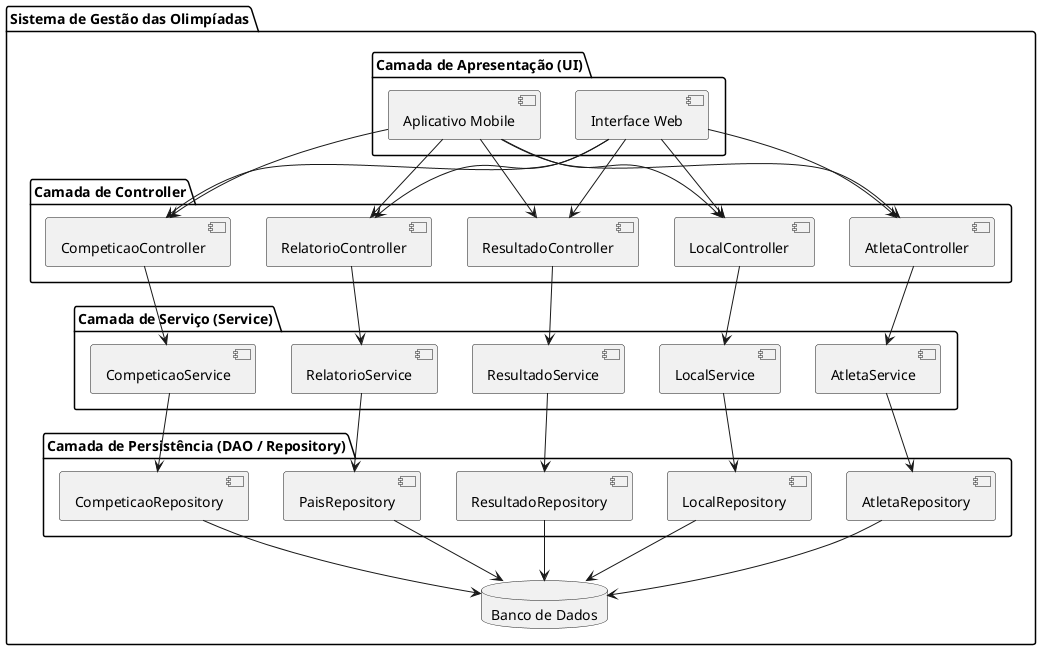 @startuml
package "Sistema de Gestão das Olimpíadas" {

    ' Camada de Apresentação (View / Interface de Usuário)
    package "Camada de Apresentação (UI)" {
        component "Interface Web" as WebUI
        component "Aplicativo Mobile" as MobileUI
    }

    ' Camada de Controller
    package "Camada de Controller" {
        component "CompeticaoController"
        component "AtletaController"
        component "LocalController"
        component "ResultadoController"
        component "RelatorioController"
    }

    ' Camada de Service (Lógica de Negócio)
    package "Camada de Serviço (Service)" {
        component "CompeticaoService"
        component "AtletaService"
        component "LocalService"
        component "ResultadoService"
        component "RelatorioService"
    }

    ' Camada de Acesso a Dados (DAO / Repository)
    package "Camada de Persistência (DAO / Repository)" {
        component "CompeticaoRepository"
        component "AtletaRepository"
        component "LocalRepository"
        component "ResultadoRepository"
        component "PaisRepository"
    }

    ' Banco de Dados
    database "Banco de Dados" as DB
}

' Conexões entre camadas
WebUI --> CompeticaoController
WebUI --> AtletaController
WebUI --> LocalController
WebUI --> ResultadoController
WebUI --> RelatorioController

MobileUI --> CompeticaoController
MobileUI --> AtletaController
MobileUI --> LocalController
MobileUI --> ResultadoController
MobileUI --> RelatorioController

CompeticaoController --> CompeticaoService
AtletaController --> AtletaService
LocalController --> LocalService
ResultadoController --> ResultadoService
RelatorioController --> RelatorioService

CompeticaoService --> CompeticaoRepository
AtletaService --> AtletaRepository
LocalService --> LocalRepository
ResultadoService --> ResultadoRepository
RelatorioService --> PaisRepository

CompeticaoRepository --> DB
AtletaRepository --> DB
LocalRepository --> DB
ResultadoRepository --> DB
PaisRepository --> DB
@enduml
